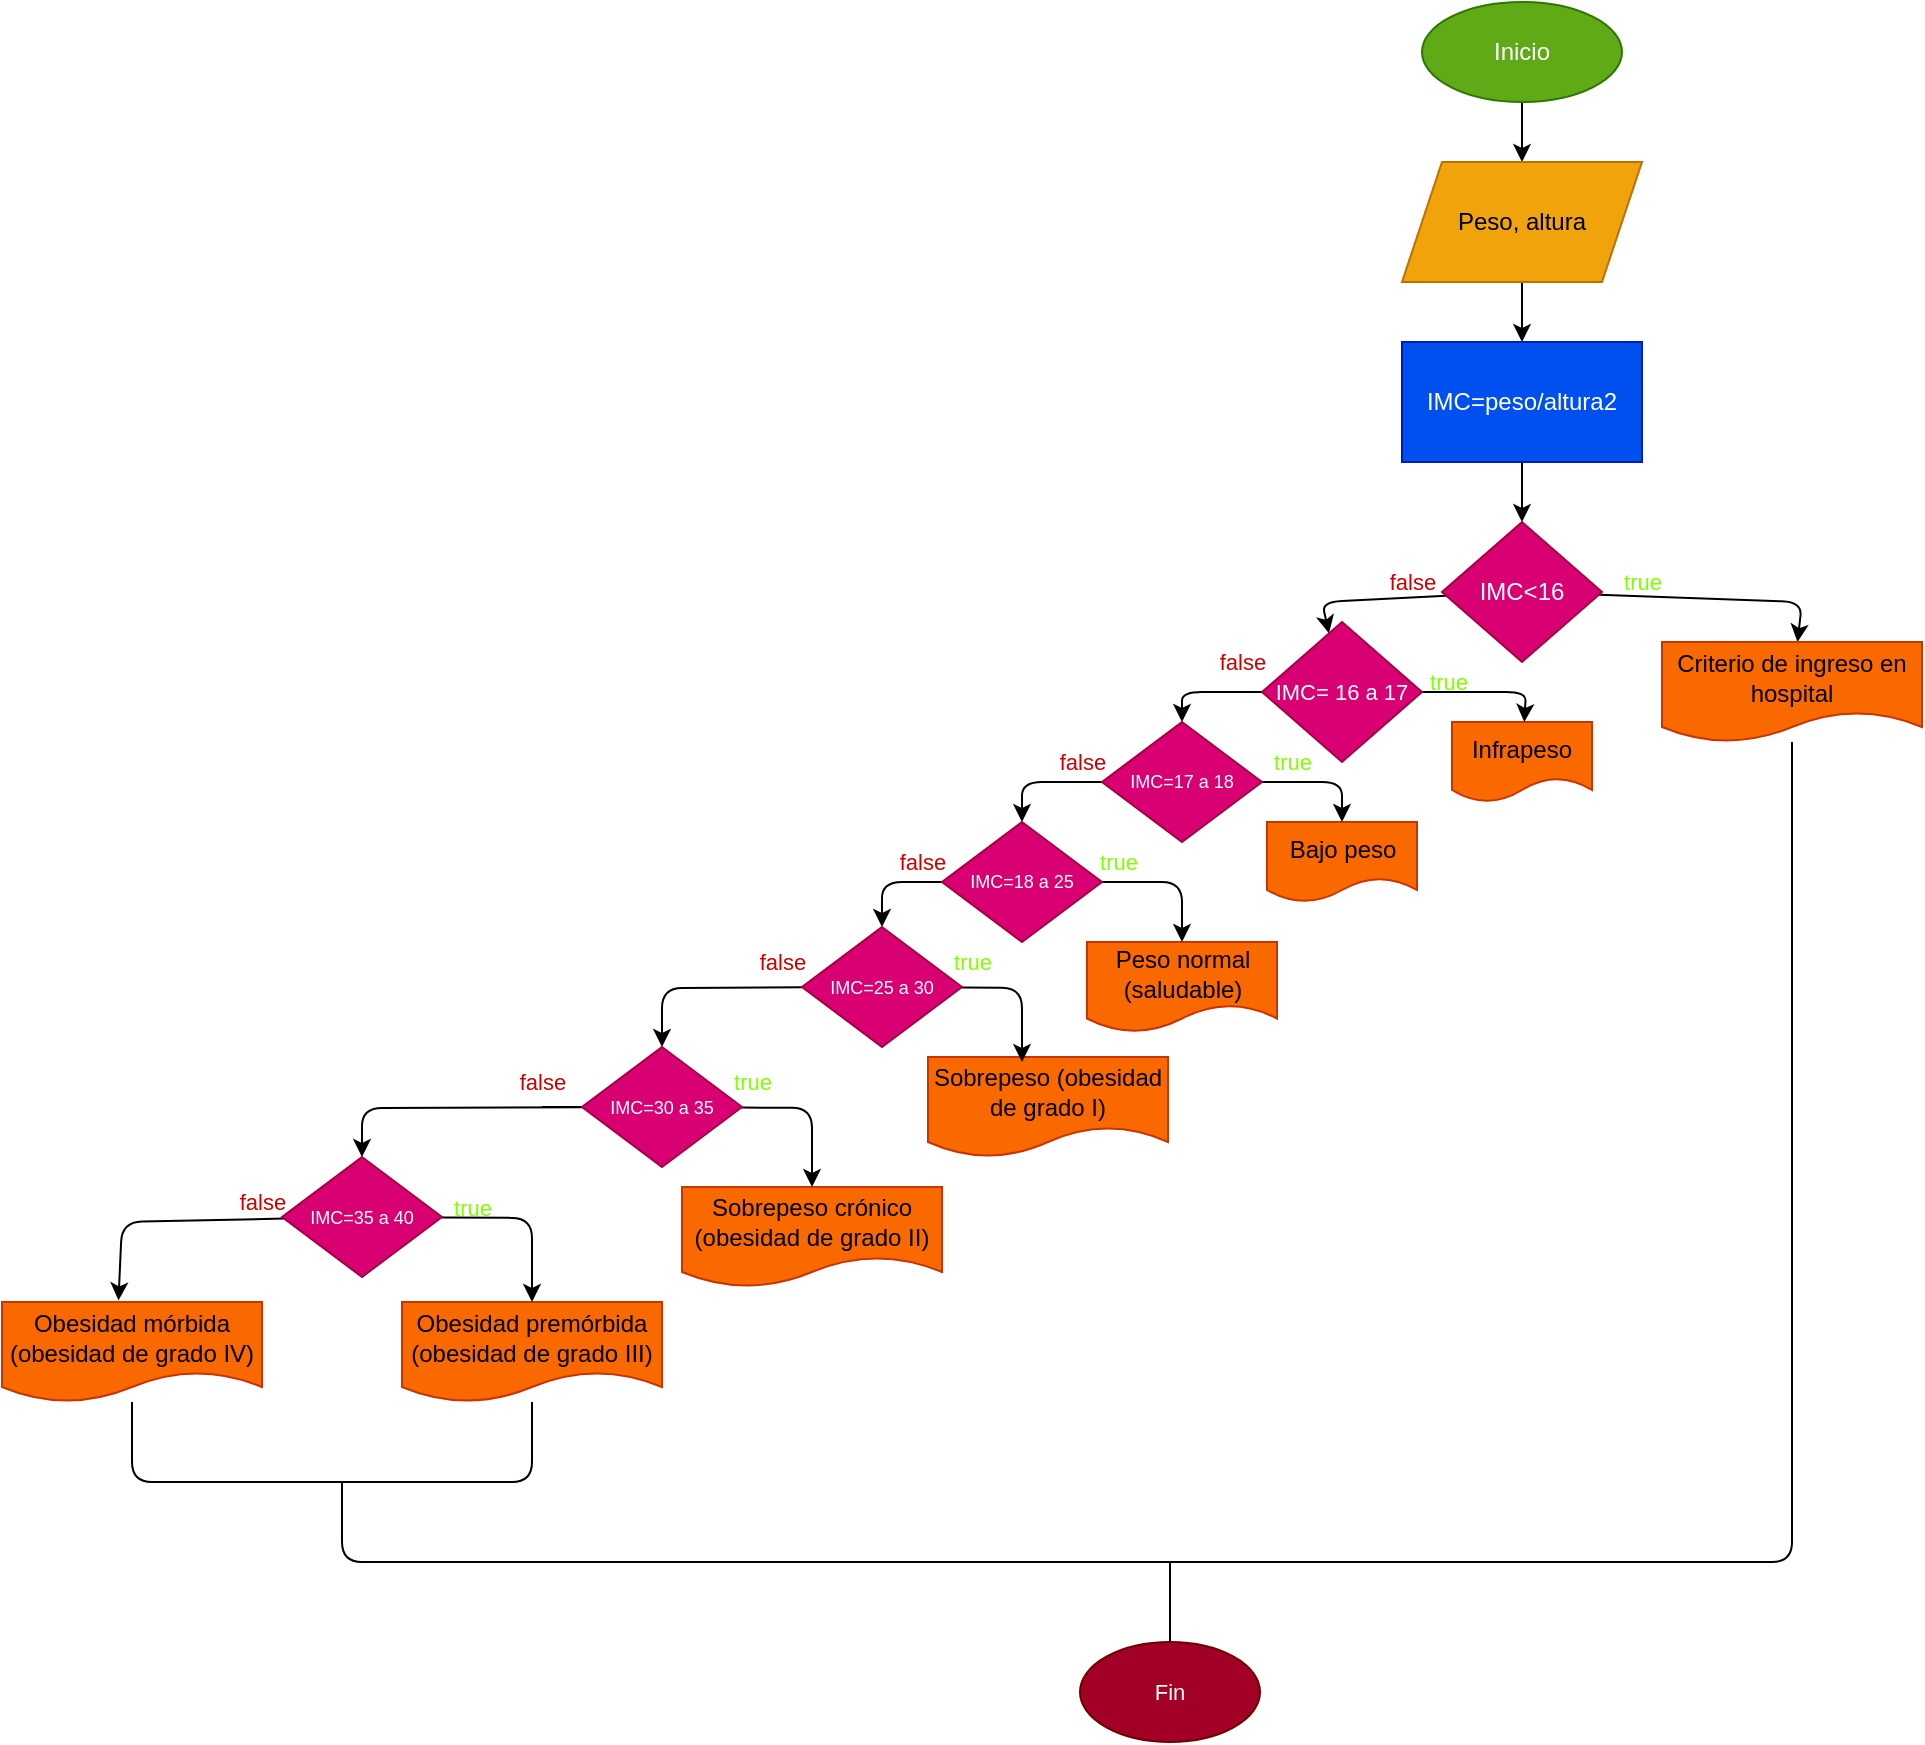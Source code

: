 <mxfile>
    <diagram id="PB95M4RgaTh4q2N7OLGU" name="Page-1">
        <mxGraphModel dx="1695" dy="629" grid="1" gridSize="10" guides="1" tooltips="1" connect="1" arrows="1" fold="1" page="1" pageScale="1" pageWidth="827" pageHeight="1169" math="0" shadow="0">
            <root>
                <mxCell id="0"/>
                <mxCell id="1" parent="0"/>
                <mxCell id="5" value="" style="edgeStyle=none;html=1;" edge="1" parent="1" source="2" target="4">
                    <mxGeometry relative="1" as="geometry"/>
                </mxCell>
                <mxCell id="2" value="Inicio" style="ellipse;whiteSpace=wrap;html=1;fillColor=#60a917;fontColor=#ffffff;strokeColor=#2D7600;" vertex="1" parent="1">
                    <mxGeometry x="540" y="20" width="100" height="50" as="geometry"/>
                </mxCell>
                <mxCell id="7" value="" style="edgeStyle=none;html=1;" edge="1" parent="1" source="4" target="6">
                    <mxGeometry relative="1" as="geometry"/>
                </mxCell>
                <mxCell id="4" value="Peso, altura" style="shape=parallelogram;perimeter=parallelogramPerimeter;whiteSpace=wrap;html=1;fixedSize=1;fillColor=#f0a30a;strokeColor=#BD7000;fontColor=#000000;" vertex="1" parent="1">
                    <mxGeometry x="530" y="100" width="120" height="60" as="geometry"/>
                </mxCell>
                <mxCell id="9" value="" style="edgeStyle=none;html=1;" edge="1" parent="1" source="6" target="8">
                    <mxGeometry relative="1" as="geometry"/>
                </mxCell>
                <mxCell id="6" value="IMC=peso/altura2" style="whiteSpace=wrap;html=1;fillColor=#0050ef;strokeColor=#001DBC;fontColor=#ffffff;" vertex="1" parent="1">
                    <mxGeometry x="530" y="190" width="120" height="60" as="geometry"/>
                </mxCell>
                <mxCell id="18" style="edgeStyle=none;html=1;" edge="1" parent="1" source="8" target="10">
                    <mxGeometry relative="1" as="geometry">
                        <Array as="points">
                            <mxPoint x="730" y="320"/>
                        </Array>
                    </mxGeometry>
                </mxCell>
                <mxCell id="20" style="edgeStyle=none;html=1;" edge="1" parent="1" source="8" target="19">
                    <mxGeometry relative="1" as="geometry">
                        <Array as="points">
                            <mxPoint x="490" y="320"/>
                        </Array>
                    </mxGeometry>
                </mxCell>
                <mxCell id="8" value="IMC&amp;lt;16" style="rhombus;whiteSpace=wrap;html=1;fillColor=#d80073;strokeColor=#A50040;fontColor=#ffffff;" vertex="1" parent="1">
                    <mxGeometry x="550" y="280" width="80" height="70" as="geometry"/>
                </mxCell>
                <mxCell id="49" style="edgeStyle=none;html=1;fontSize=11;endArrow=none;endFill=0;" edge="1" parent="1" source="10">
                    <mxGeometry relative="1" as="geometry">
                        <mxPoint y="760" as="targetPoint"/>
                        <Array as="points">
                            <mxPoint x="725" y="800"/>
                            <mxPoint x="310" y="800"/>
                            <mxPoint y="800"/>
                        </Array>
                    </mxGeometry>
                </mxCell>
                <mxCell id="10" value="Criterio de ingreso en hospital" style="shape=document;whiteSpace=wrap;html=1;boundedLbl=1;fillColor=#fa6800;fontColor=#000000;strokeColor=#C73500;" vertex="1" parent="1">
                    <mxGeometry x="660" y="340" width="130" height="50" as="geometry"/>
                </mxCell>
                <mxCell id="11" value="Infrapeso" style="shape=document;whiteSpace=wrap;html=1;boundedLbl=1;fillColor=#fa6800;fontColor=#000000;strokeColor=#C73500;" vertex="1" parent="1">
                    <mxGeometry x="555" y="380" width="70" height="40" as="geometry"/>
                </mxCell>
                <mxCell id="12" value="Bajo peso" style="shape=document;whiteSpace=wrap;html=1;boundedLbl=1;fillColor=#fa6800;fontColor=#000000;strokeColor=#C73500;" vertex="1" parent="1">
                    <mxGeometry x="462.5" y="430" width="75" height="40" as="geometry"/>
                </mxCell>
                <mxCell id="13" value="Peso normal (saludable)" style="shape=document;whiteSpace=wrap;html=1;boundedLbl=1;fillColor=#fa6800;fontColor=#000000;strokeColor=#C73500;" vertex="1" parent="1">
                    <mxGeometry x="372.5" y="490" width="95" height="45" as="geometry"/>
                </mxCell>
                <mxCell id="14" value="Sobrepeso (obesidad de grado I)" style="shape=document;whiteSpace=wrap;html=1;boundedLbl=1;fillColor=#fa6800;fontColor=#000000;strokeColor=#C73500;" vertex="1" parent="1">
                    <mxGeometry x="293" y="547.5" width="120" height="50" as="geometry"/>
                </mxCell>
                <mxCell id="15" value="Sobrepeso crónico (obesidad de grado II)" style="shape=document;whiteSpace=wrap;html=1;boundedLbl=1;fillColor=#fa6800;fontColor=#000000;strokeColor=#C73500;" vertex="1" parent="1">
                    <mxGeometry x="170" y="612.5" width="130" height="50" as="geometry"/>
                </mxCell>
                <mxCell id="16" value="Obesidad premórbida (obesidad de grado III)" style="shape=document;whiteSpace=wrap;html=1;boundedLbl=1;fillColor=#fa6800;fontColor=#000000;strokeColor=#C73500;" vertex="1" parent="1">
                    <mxGeometry x="30" y="670" width="130" height="50" as="geometry"/>
                </mxCell>
                <mxCell id="45" style="edgeStyle=none;html=1;fontSize=11;endArrow=none;endFill=0;" edge="1" parent="1" source="17" target="16">
                    <mxGeometry relative="1" as="geometry">
                        <Array as="points">
                            <mxPoint x="-105" y="760"/>
                            <mxPoint y="760"/>
                            <mxPoint x="95" y="760"/>
                        </Array>
                    </mxGeometry>
                </mxCell>
                <mxCell id="17" value="Obesidad mórbida (obesidad de grado IV)" style="shape=document;whiteSpace=wrap;html=1;boundedLbl=1;fillColor=#fa6800;fontColor=#000000;strokeColor=#C73500;" vertex="1" parent="1">
                    <mxGeometry x="-170" y="670" width="130" height="50" as="geometry"/>
                </mxCell>
                <mxCell id="21" style="edgeStyle=none;html=1;" edge="1" parent="1" source="19" target="11">
                    <mxGeometry relative="1" as="geometry">
                        <Array as="points">
                            <mxPoint x="592" y="365"/>
                        </Array>
                    </mxGeometry>
                </mxCell>
                <mxCell id="23" style="edgeStyle=none;html=1;fontSize=11;" edge="1" parent="1" source="19" target="22">
                    <mxGeometry relative="1" as="geometry">
                        <Array as="points">
                            <mxPoint x="420" y="365"/>
                        </Array>
                    </mxGeometry>
                </mxCell>
                <mxCell id="19" value="&lt;font style=&quot;font-size: 11px&quot;&gt;IMC= 16 a 17&lt;/font&gt;" style="rhombus;whiteSpace=wrap;html=1;fillColor=#d80073;fontColor=#ffffff;strokeColor=#A50040;" vertex="1" parent="1">
                    <mxGeometry x="460" y="330" width="80" height="70" as="geometry"/>
                </mxCell>
                <mxCell id="24" style="edgeStyle=none;html=1;fontSize=11;" edge="1" parent="1" source="22" target="12">
                    <mxGeometry relative="1" as="geometry">
                        <Array as="points">
                            <mxPoint x="500" y="410"/>
                        </Array>
                    </mxGeometry>
                </mxCell>
                <mxCell id="28" style="edgeStyle=none;html=1;fontSize=11;" edge="1" parent="1" source="22" target="25">
                    <mxGeometry relative="1" as="geometry">
                        <Array as="points">
                            <mxPoint x="340" y="410"/>
                        </Array>
                    </mxGeometry>
                </mxCell>
                <mxCell id="22" value="IMC=17 a 18" style="rhombus;whiteSpace=wrap;html=1;fontSize=9;fillColor=#d80073;fontColor=#ffffff;strokeColor=#A50040;" vertex="1" parent="1">
                    <mxGeometry x="380" y="380" width="80" height="60" as="geometry"/>
                </mxCell>
                <mxCell id="29" style="edgeStyle=none;html=1;fontSize=11;" edge="1" parent="1" source="25" target="13">
                    <mxGeometry relative="1" as="geometry">
                        <Array as="points">
                            <mxPoint x="420" y="460"/>
                        </Array>
                    </mxGeometry>
                </mxCell>
                <mxCell id="34" style="edgeStyle=none;html=1;fontSize=11;" edge="1" parent="1" source="25" target="30">
                    <mxGeometry relative="1" as="geometry">
                        <Array as="points">
                            <mxPoint x="270" y="460"/>
                        </Array>
                    </mxGeometry>
                </mxCell>
                <mxCell id="25" value="IMC=18 a 25" style="rhombus;whiteSpace=wrap;html=1;fontSize=9;fillColor=#d80073;fontColor=#ffffff;strokeColor=#A50040;" vertex="1" parent="1">
                    <mxGeometry x="300" y="430" width="80" height="60" as="geometry"/>
                </mxCell>
                <mxCell id="35" style="edgeStyle=none;html=1;fontSize=11;" edge="1" parent="1" source="30">
                    <mxGeometry relative="1" as="geometry">
                        <mxPoint x="340" y="550" as="targetPoint"/>
                        <Array as="points">
                            <mxPoint x="340" y="513"/>
                        </Array>
                    </mxGeometry>
                </mxCell>
                <mxCell id="39" style="edgeStyle=none;html=1;fontSize=11;" edge="1" parent="1" source="30" target="31">
                    <mxGeometry relative="1" as="geometry">
                        <Array as="points">
                            <mxPoint x="160" y="513"/>
                        </Array>
                    </mxGeometry>
                </mxCell>
                <mxCell id="30" value="IMC=25 a 30" style="rhombus;whiteSpace=wrap;html=1;fontSize=9;fillColor=#d80073;fontColor=#ffffff;strokeColor=#A50040;" vertex="1" parent="1">
                    <mxGeometry x="230" y="482.5" width="80" height="60" as="geometry"/>
                </mxCell>
                <mxCell id="40" style="edgeStyle=none;html=1;fontSize=11;" edge="1" parent="1" source="31" target="15">
                    <mxGeometry relative="1" as="geometry">
                        <Array as="points">
                            <mxPoint x="235" y="573"/>
                        </Array>
                    </mxGeometry>
                </mxCell>
                <mxCell id="41" style="edgeStyle=none;html=1;fontSize=11;" edge="1" parent="1" source="31" target="32">
                    <mxGeometry relative="1" as="geometry">
                        <Array as="points">
                            <mxPoint x="10" y="573"/>
                        </Array>
                    </mxGeometry>
                </mxCell>
                <mxCell id="60" style="edgeStyle=none;html=1;entryX=0.5;entryY=1.125;entryDx=0;entryDy=0;entryPerimeter=0;fontSize=11;fontColor=#CC0000;endArrow=none;endFill=0;" edge="1" parent="1" source="31" target="59">
                    <mxGeometry relative="1" as="geometry"/>
                </mxCell>
                <mxCell id="31" value="IMC=30 a 35" style="rhombus;whiteSpace=wrap;html=1;fontSize=9;fillColor=#d80073;fontColor=#ffffff;strokeColor=#A50040;" vertex="1" parent="1">
                    <mxGeometry x="120" y="542.5" width="80" height="60" as="geometry"/>
                </mxCell>
                <mxCell id="42" style="edgeStyle=none;html=1;fontSize=11;" edge="1" parent="1" source="32" target="16">
                    <mxGeometry relative="1" as="geometry">
                        <Array as="points">
                            <mxPoint x="95" y="628"/>
                        </Array>
                    </mxGeometry>
                </mxCell>
                <mxCell id="43" style="edgeStyle=none;html=1;fontSize=11;entryX=0.448;entryY=-0.016;entryDx=0;entryDy=0;entryPerimeter=0;" edge="1" parent="1" source="32" target="17">
                    <mxGeometry relative="1" as="geometry">
                        <mxPoint x="-140" y="657.5" as="targetPoint"/>
                        <Array as="points">
                            <mxPoint x="-110" y="630"/>
                        </Array>
                    </mxGeometry>
                </mxCell>
                <mxCell id="32" value="IMC=35 a 40" style="rhombus;whiteSpace=wrap;html=1;fontSize=9;fillColor=#d80073;fontColor=#ffffff;strokeColor=#A50040;" vertex="1" parent="1">
                    <mxGeometry x="-30" y="597.5" width="80" height="60" as="geometry"/>
                </mxCell>
                <mxCell id="50" style="edgeStyle=none;html=1;fontSize=11;endArrow=none;endFill=0;" edge="1" parent="1" source="47">
                    <mxGeometry relative="1" as="geometry">
                        <mxPoint x="414" y="800" as="targetPoint"/>
                    </mxGeometry>
                </mxCell>
                <mxCell id="47" value="Fin" style="ellipse;whiteSpace=wrap;html=1;fontSize=11;fillColor=#a20025;fontColor=#ffffff;strokeColor=#6F0000;" vertex="1" parent="1">
                    <mxGeometry x="369" y="840" width="90" height="50" as="geometry"/>
                </mxCell>
                <mxCell id="51" value="true" style="text;html=1;align=center;verticalAlign=middle;resizable=0;points=[];autosize=1;fontSize=11;fontColor=#80FF00;" vertex="1" parent="1">
                    <mxGeometry x="635" y="300" width="30" height="20" as="geometry"/>
                </mxCell>
                <mxCell id="52" value="true" style="text;html=1;align=center;verticalAlign=middle;resizable=0;points=[];autosize=1;fontSize=11;fontColor=#80FF00;" vertex="1" parent="1">
                    <mxGeometry x="537.5" y="350" width="30" height="20" as="geometry"/>
                </mxCell>
                <mxCell id="53" value="true" style="text;html=1;align=center;verticalAlign=middle;resizable=0;points=[];autosize=1;fontSize=11;fontColor=#80FF00;" vertex="1" parent="1">
                    <mxGeometry x="460" y="390" width="30" height="20" as="geometry"/>
                </mxCell>
                <mxCell id="54" value="true" style="text;html=1;align=center;verticalAlign=middle;resizable=0;points=[];autosize=1;fontSize=11;fontColor=#80FF00;" vertex="1" parent="1">
                    <mxGeometry x="372.5" y="440" width="30" height="20" as="geometry"/>
                </mxCell>
                <mxCell id="55" value="true" style="text;html=1;align=center;verticalAlign=middle;resizable=0;points=[];autosize=1;fontSize=11;fontColor=#80FF00;" vertex="1" parent="1">
                    <mxGeometry x="300" y="490" width="30" height="20" as="geometry"/>
                </mxCell>
                <mxCell id="56" value="true" style="text;html=1;align=center;verticalAlign=middle;resizable=0;points=[];autosize=1;fontSize=11;fontColor=#80FF00;" vertex="1" parent="1">
                    <mxGeometry x="190" y="550" width="30" height="20" as="geometry"/>
                </mxCell>
                <mxCell id="57" value="true" style="text;html=1;align=center;verticalAlign=middle;resizable=0;points=[];autosize=1;fontSize=11;fontColor=#80FF00;" vertex="1" parent="1">
                    <mxGeometry x="50" y="612.5" width="30" height="20" as="geometry"/>
                </mxCell>
                <mxCell id="58" value="&lt;font color=&quot;#cc0000&quot;&gt;false&lt;/font&gt;" style="text;html=1;align=center;verticalAlign=middle;resizable=0;points=[];autosize=1;strokeColor=none;fillColor=none;fontSize=11;fontColor=#80FF00;" vertex="1" parent="1">
                    <mxGeometry x="-60" y="610" width="40" height="20" as="geometry"/>
                </mxCell>
                <mxCell id="59" value="&lt;font color=&quot;#cc0000&quot;&gt;false&lt;/font&gt;" style="text;html=1;align=center;verticalAlign=middle;resizable=0;points=[];autosize=1;strokeColor=none;fillColor=none;fontSize=11;fontColor=#80FF00;" vertex="1" parent="1">
                    <mxGeometry x="80" y="550" width="40" height="20" as="geometry"/>
                </mxCell>
                <mxCell id="61" value="&lt;font color=&quot;#cc0000&quot;&gt;false&lt;/font&gt;" style="text;html=1;align=center;verticalAlign=middle;resizable=0;points=[];autosize=1;strokeColor=none;fillColor=none;fontSize=11;fontColor=#80FF00;" vertex="1" parent="1">
                    <mxGeometry x="200" y="490" width="40" height="20" as="geometry"/>
                </mxCell>
                <mxCell id="62" value="&lt;font color=&quot;#cc0000&quot;&gt;false&lt;/font&gt;" style="text;html=1;align=center;verticalAlign=middle;resizable=0;points=[];autosize=1;strokeColor=none;fillColor=none;fontSize=11;fontColor=#80FF00;" vertex="1" parent="1">
                    <mxGeometry x="270" y="440" width="40" height="20" as="geometry"/>
                </mxCell>
                <mxCell id="63" value="&lt;font color=&quot;#cc0000&quot;&gt;false&lt;/font&gt;" style="text;html=1;align=center;verticalAlign=middle;resizable=0;points=[];autosize=1;strokeColor=none;fillColor=none;fontSize=11;fontColor=#80FF00;" vertex="1" parent="1">
                    <mxGeometry x="350" y="390" width="40" height="20" as="geometry"/>
                </mxCell>
                <mxCell id="64" value="&lt;font color=&quot;#cc0000&quot;&gt;false&lt;/font&gt;" style="text;html=1;align=center;verticalAlign=middle;resizable=0;points=[];autosize=1;strokeColor=none;fillColor=none;fontSize=11;fontColor=#80FF00;" vertex="1" parent="1">
                    <mxGeometry x="430" y="340" width="40" height="20" as="geometry"/>
                </mxCell>
                <mxCell id="67" value="&lt;font color=&quot;#cc0000&quot;&gt;false&lt;/font&gt;" style="text;html=1;align=center;verticalAlign=middle;resizable=0;points=[];autosize=1;strokeColor=none;fillColor=none;fontSize=11;fontColor=#80FF00;" vertex="1" parent="1">
                    <mxGeometry x="515" y="300" width="40" height="20" as="geometry"/>
                </mxCell>
            </root>
        </mxGraphModel>
    </diagram>
</mxfile>